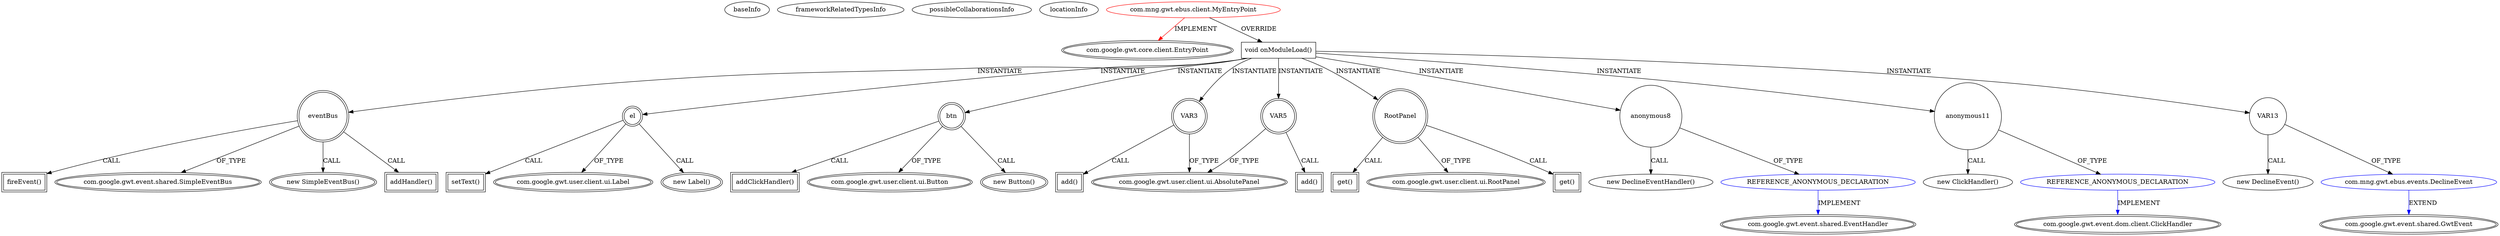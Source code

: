digraph {
baseInfo[graphId=290,category="extension_graph",isAnonymous=false,possibleRelation=true]
frameworkRelatedTypesInfo[0="com.google.gwt.core.client.EntryPoint"]
possibleCollaborationsInfo[0="290~OVERRIDING_METHOD_DECLARATION-INSTANTIATION-~com.google.gwt.core.client.EntryPoint ~com.google.gwt.event.dom.client.ClickHandler ~false~true",1="290~OVERRIDING_METHOD_DECLARATION-INSTANTIATION-~com.google.gwt.core.client.EntryPoint ~com.google.gwt.event.shared.EventHandler ~false~true",2="290~OVERRIDING_METHOD_DECLARATION-INSTANTIATION-~com.google.gwt.core.client.EntryPoint ~com.google.gwt.event.shared.GwtEvent ~false~false"]
locationInfo[projectName="MarkGolder-GWT",filePath="/MarkGolder-GWT/GWT-master/MNG GWT Tutorial5/src/com/mng/gwt/ebus/client/MyEntryPoint.java",contextSignature="MyEntryPoint",graphId="290"]
0[label="com.mng.gwt.ebus.client.MyEntryPoint",vertexType="ROOT_CLIENT_CLASS_DECLARATION",isFrameworkType=false,color=red]
1[label="com.google.gwt.core.client.EntryPoint",vertexType="FRAMEWORK_INTERFACE_TYPE",isFrameworkType=true,peripheries=2]
2[label="void onModuleLoad()",vertexType="OVERRIDING_METHOD_DECLARATION",isFrameworkType=false,shape=box]
4[label="eventBus",vertexType="VARIABLE_EXPRESION",isFrameworkType=true,peripheries=2,shape=circle]
5[label="com.google.gwt.event.shared.SimpleEventBus",vertexType="FRAMEWORK_CLASS_TYPE",isFrameworkType=true,peripheries=2]
3[label="new SimpleEventBus()",vertexType="CONSTRUCTOR_CALL",isFrameworkType=true,peripheries=2]
7[label="el",vertexType="VARIABLE_EXPRESION",isFrameworkType=true,peripheries=2,shape=circle]
8[label="com.google.gwt.user.client.ui.Label",vertexType="FRAMEWORK_CLASS_TYPE",isFrameworkType=true,peripheries=2]
6[label="new Label()",vertexType="CONSTRUCTOR_CALL",isFrameworkType=true,peripheries=2]
10[label="btn",vertexType="VARIABLE_EXPRESION",isFrameworkType=true,peripheries=2,shape=circle]
11[label="com.google.gwt.user.client.ui.Button",vertexType="FRAMEWORK_CLASS_TYPE",isFrameworkType=true,peripheries=2]
9[label="new Button()",vertexType="CONSTRUCTOR_CALL",isFrameworkType=true,peripheries=2]
12[label="VAR3",vertexType="VARIABLE_EXPRESION",isFrameworkType=true,peripheries=2,shape=circle]
14[label="com.google.gwt.user.client.ui.AbsolutePanel",vertexType="FRAMEWORK_CLASS_TYPE",isFrameworkType=true,peripheries=2]
13[label="add()",vertexType="INSIDE_CALL",isFrameworkType=true,peripheries=2,shape=box]
15[label="RootPanel",vertexType="VARIABLE_EXPRESION",isFrameworkType=true,peripheries=2,shape=circle]
17[label="com.google.gwt.user.client.ui.RootPanel",vertexType="FRAMEWORK_CLASS_TYPE",isFrameworkType=true,peripheries=2]
16[label="get()",vertexType="INSIDE_CALL",isFrameworkType=true,peripheries=2,shape=box]
18[label="VAR5",vertexType="VARIABLE_EXPRESION",isFrameworkType=true,peripheries=2,shape=circle]
19[label="add()",vertexType="INSIDE_CALL",isFrameworkType=true,peripheries=2,shape=box]
22[label="get()",vertexType="INSIDE_CALL",isFrameworkType=true,peripheries=2,shape=box]
24[label="addHandler()",vertexType="INSIDE_CALL",isFrameworkType=true,peripheries=2,shape=box]
26[label="anonymous8",vertexType="VARIABLE_EXPRESION",isFrameworkType=false,shape=circle]
27[label="REFERENCE_ANONYMOUS_DECLARATION",vertexType="REFERENCE_ANONYMOUS_DECLARATION",isFrameworkType=false,color=blue]
28[label="com.google.gwt.event.shared.EventHandler",vertexType="FRAMEWORK_INTERFACE_TYPE",isFrameworkType=true,peripheries=2]
25[label="new DeclineEventHandler()",vertexType="CONSTRUCTOR_CALL",isFrameworkType=false]
30[label="setText()",vertexType="INSIDE_CALL",isFrameworkType=true,peripheries=2,shape=box]
32[label="addClickHandler()",vertexType="INSIDE_CALL",isFrameworkType=true,peripheries=2,shape=box]
34[label="anonymous11",vertexType="VARIABLE_EXPRESION",isFrameworkType=false,shape=circle]
35[label="REFERENCE_ANONYMOUS_DECLARATION",vertexType="REFERENCE_ANONYMOUS_DECLARATION",isFrameworkType=false,color=blue]
36[label="com.google.gwt.event.dom.client.ClickHandler",vertexType="FRAMEWORK_INTERFACE_TYPE",isFrameworkType=true,peripheries=2]
33[label="new ClickHandler()",vertexType="CONSTRUCTOR_CALL",isFrameworkType=false]
38[label="fireEvent()",vertexType="INSIDE_CALL",isFrameworkType=true,peripheries=2,shape=box]
40[label="VAR13",vertexType="VARIABLE_EXPRESION",isFrameworkType=false,shape=circle]
41[label="com.mng.gwt.ebus.events.DeclineEvent",vertexType="REFERENCE_CLIENT_CLASS_DECLARATION",isFrameworkType=false,color=blue]
42[label="com.google.gwt.event.shared.GwtEvent",vertexType="FRAMEWORK_CLASS_TYPE",isFrameworkType=true,peripheries=2]
39[label="new DeclineEvent()",vertexType="CONSTRUCTOR_CALL",isFrameworkType=false]
0->1[label="IMPLEMENT",color=red]
0->2[label="OVERRIDE"]
2->4[label="INSTANTIATE"]
4->5[label="OF_TYPE"]
4->3[label="CALL"]
2->7[label="INSTANTIATE"]
7->8[label="OF_TYPE"]
7->6[label="CALL"]
2->10[label="INSTANTIATE"]
10->11[label="OF_TYPE"]
10->9[label="CALL"]
2->12[label="INSTANTIATE"]
12->14[label="OF_TYPE"]
12->13[label="CALL"]
2->15[label="INSTANTIATE"]
15->17[label="OF_TYPE"]
15->16[label="CALL"]
2->18[label="INSTANTIATE"]
18->14[label="OF_TYPE"]
18->19[label="CALL"]
15->22[label="CALL"]
4->24[label="CALL"]
2->26[label="INSTANTIATE"]
27->28[label="IMPLEMENT",color=blue]
26->27[label="OF_TYPE"]
26->25[label="CALL"]
7->30[label="CALL"]
10->32[label="CALL"]
2->34[label="INSTANTIATE"]
35->36[label="IMPLEMENT",color=blue]
34->35[label="OF_TYPE"]
34->33[label="CALL"]
4->38[label="CALL"]
2->40[label="INSTANTIATE"]
41->42[label="EXTEND",color=blue]
40->41[label="OF_TYPE"]
40->39[label="CALL"]
}
